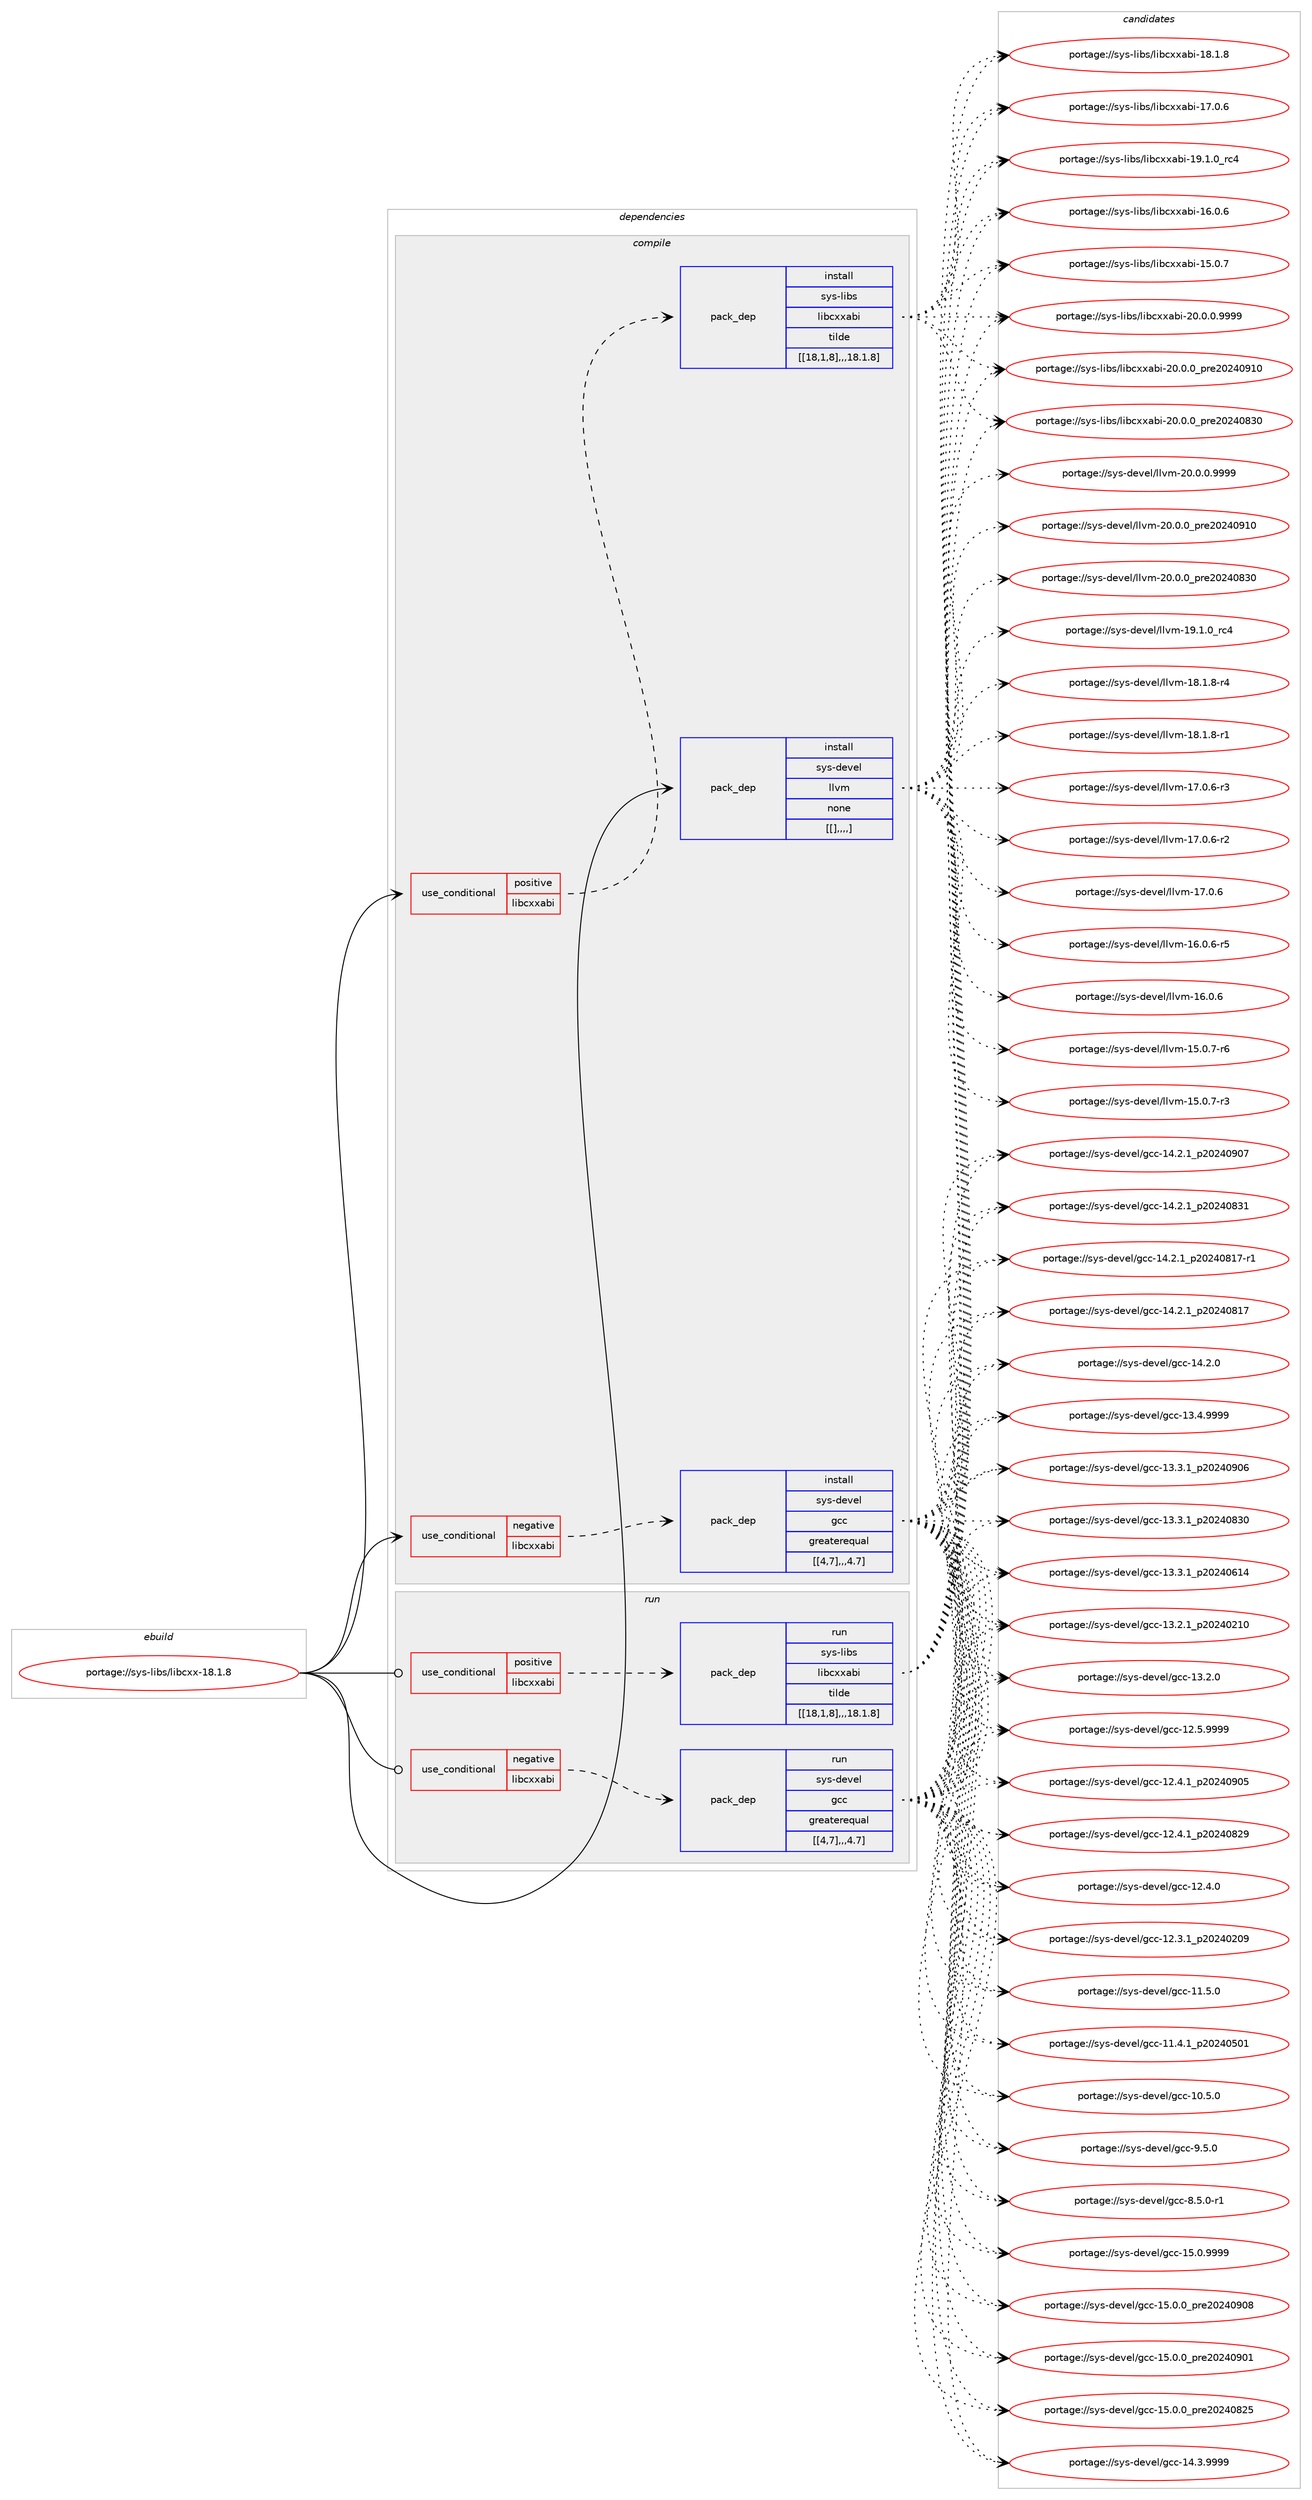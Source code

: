 digraph prolog {

# *************
# Graph options
# *************

newrank=true;
concentrate=true;
compound=true;
graph [rankdir=LR,fontname=Helvetica,fontsize=10,ranksep=1.5];#, ranksep=2.5, nodesep=0.2];
edge  [arrowhead=vee];
node  [fontname=Helvetica,fontsize=10];

# **********
# The ebuild
# **********

subgraph cluster_leftcol {
color=gray;
label=<<i>ebuild</i>>;
id [label="portage://sys-libs/libcxx-18.1.8", color=red, width=4, href="../sys-libs/libcxx-18.1.8.svg"];
}

# ****************
# The dependencies
# ****************

subgraph cluster_midcol {
color=gray;
label=<<i>dependencies</i>>;
subgraph cluster_compile {
fillcolor="#eeeeee";
style=filled;
label=<<i>compile</i>>;
subgraph cond122210 {
dependency459155 [label=<<TABLE BORDER="0" CELLBORDER="1" CELLSPACING="0" CELLPADDING="4"><TR><TD ROWSPAN="3" CELLPADDING="10">use_conditional</TD></TR><TR><TD>negative</TD></TR><TR><TD>libcxxabi</TD></TR></TABLE>>, shape=none, color=red];
subgraph pack333825 {
dependency459156 [label=<<TABLE BORDER="0" CELLBORDER="1" CELLSPACING="0" CELLPADDING="4" WIDTH="220"><TR><TD ROWSPAN="6" CELLPADDING="30">pack_dep</TD></TR><TR><TD WIDTH="110">install</TD></TR><TR><TD>sys-devel</TD></TR><TR><TD>gcc</TD></TR><TR><TD>greaterequal</TD></TR><TR><TD>[[4,7],,,4.7]</TD></TR></TABLE>>, shape=none, color=blue];
}
dependency459155:e -> dependency459156:w [weight=20,style="dashed",arrowhead="vee"];
}
id:e -> dependency459155:w [weight=20,style="solid",arrowhead="vee"];
subgraph cond122211 {
dependency459157 [label=<<TABLE BORDER="0" CELLBORDER="1" CELLSPACING="0" CELLPADDING="4"><TR><TD ROWSPAN="3" CELLPADDING="10">use_conditional</TD></TR><TR><TD>positive</TD></TR><TR><TD>libcxxabi</TD></TR></TABLE>>, shape=none, color=red];
subgraph pack333826 {
dependency459158 [label=<<TABLE BORDER="0" CELLBORDER="1" CELLSPACING="0" CELLPADDING="4" WIDTH="220"><TR><TD ROWSPAN="6" CELLPADDING="30">pack_dep</TD></TR><TR><TD WIDTH="110">install</TD></TR><TR><TD>sys-libs</TD></TR><TR><TD>libcxxabi</TD></TR><TR><TD>tilde</TD></TR><TR><TD>[[18,1,8],,,18.1.8]</TD></TR></TABLE>>, shape=none, color=blue];
}
dependency459157:e -> dependency459158:w [weight=20,style="dashed",arrowhead="vee"];
}
id:e -> dependency459157:w [weight=20,style="solid",arrowhead="vee"];
subgraph pack333827 {
dependency459159 [label=<<TABLE BORDER="0" CELLBORDER="1" CELLSPACING="0" CELLPADDING="4" WIDTH="220"><TR><TD ROWSPAN="6" CELLPADDING="30">pack_dep</TD></TR><TR><TD WIDTH="110">install</TD></TR><TR><TD>sys-devel</TD></TR><TR><TD>llvm</TD></TR><TR><TD>none</TD></TR><TR><TD>[[],,,,]</TD></TR></TABLE>>, shape=none, color=blue];
}
id:e -> dependency459159:w [weight=20,style="solid",arrowhead="vee"];
}
subgraph cluster_compileandrun {
fillcolor="#eeeeee";
style=filled;
label=<<i>compile and run</i>>;
}
subgraph cluster_run {
fillcolor="#eeeeee";
style=filled;
label=<<i>run</i>>;
subgraph cond122212 {
dependency459160 [label=<<TABLE BORDER="0" CELLBORDER="1" CELLSPACING="0" CELLPADDING="4"><TR><TD ROWSPAN="3" CELLPADDING="10">use_conditional</TD></TR><TR><TD>negative</TD></TR><TR><TD>libcxxabi</TD></TR></TABLE>>, shape=none, color=red];
subgraph pack333828 {
dependency459161 [label=<<TABLE BORDER="0" CELLBORDER="1" CELLSPACING="0" CELLPADDING="4" WIDTH="220"><TR><TD ROWSPAN="6" CELLPADDING="30">pack_dep</TD></TR><TR><TD WIDTH="110">run</TD></TR><TR><TD>sys-devel</TD></TR><TR><TD>gcc</TD></TR><TR><TD>greaterequal</TD></TR><TR><TD>[[4,7],,,4.7]</TD></TR></TABLE>>, shape=none, color=blue];
}
dependency459160:e -> dependency459161:w [weight=20,style="dashed",arrowhead="vee"];
}
id:e -> dependency459160:w [weight=20,style="solid",arrowhead="odot"];
subgraph cond122213 {
dependency459162 [label=<<TABLE BORDER="0" CELLBORDER="1" CELLSPACING="0" CELLPADDING="4"><TR><TD ROWSPAN="3" CELLPADDING="10">use_conditional</TD></TR><TR><TD>positive</TD></TR><TR><TD>libcxxabi</TD></TR></TABLE>>, shape=none, color=red];
subgraph pack333829 {
dependency459163 [label=<<TABLE BORDER="0" CELLBORDER="1" CELLSPACING="0" CELLPADDING="4" WIDTH="220"><TR><TD ROWSPAN="6" CELLPADDING="30">pack_dep</TD></TR><TR><TD WIDTH="110">run</TD></TR><TR><TD>sys-libs</TD></TR><TR><TD>libcxxabi</TD></TR><TR><TD>tilde</TD></TR><TR><TD>[[18,1,8],,,18.1.8]</TD></TR></TABLE>>, shape=none, color=blue];
}
dependency459162:e -> dependency459163:w [weight=20,style="dashed",arrowhead="vee"];
}
id:e -> dependency459162:w [weight=20,style="solid",arrowhead="odot"];
}
}

# **************
# The candidates
# **************

subgraph cluster_choices {
rank=same;
color=gray;
label=<<i>candidates</i>>;

subgraph choice333825 {
color=black;
nodesep=1;
choice1151211154510010111810110847103999945495346484657575757 [label="portage://sys-devel/gcc-15.0.9999", color=red, width=4,href="../sys-devel/gcc-15.0.9999.svg"];
choice1151211154510010111810110847103999945495346484648951121141015048505248574856 [label="portage://sys-devel/gcc-15.0.0_pre20240908", color=red, width=4,href="../sys-devel/gcc-15.0.0_pre20240908.svg"];
choice1151211154510010111810110847103999945495346484648951121141015048505248574849 [label="portage://sys-devel/gcc-15.0.0_pre20240901", color=red, width=4,href="../sys-devel/gcc-15.0.0_pre20240901.svg"];
choice1151211154510010111810110847103999945495346484648951121141015048505248565053 [label="portage://sys-devel/gcc-15.0.0_pre20240825", color=red, width=4,href="../sys-devel/gcc-15.0.0_pre20240825.svg"];
choice1151211154510010111810110847103999945495246514657575757 [label="portage://sys-devel/gcc-14.3.9999", color=red, width=4,href="../sys-devel/gcc-14.3.9999.svg"];
choice1151211154510010111810110847103999945495246504649951125048505248574855 [label="portage://sys-devel/gcc-14.2.1_p20240907", color=red, width=4,href="../sys-devel/gcc-14.2.1_p20240907.svg"];
choice1151211154510010111810110847103999945495246504649951125048505248565149 [label="portage://sys-devel/gcc-14.2.1_p20240831", color=red, width=4,href="../sys-devel/gcc-14.2.1_p20240831.svg"];
choice11512111545100101118101108471039999454952465046499511250485052485649554511449 [label="portage://sys-devel/gcc-14.2.1_p20240817-r1", color=red, width=4,href="../sys-devel/gcc-14.2.1_p20240817-r1.svg"];
choice1151211154510010111810110847103999945495246504649951125048505248564955 [label="portage://sys-devel/gcc-14.2.1_p20240817", color=red, width=4,href="../sys-devel/gcc-14.2.1_p20240817.svg"];
choice1151211154510010111810110847103999945495246504648 [label="portage://sys-devel/gcc-14.2.0", color=red, width=4,href="../sys-devel/gcc-14.2.0.svg"];
choice1151211154510010111810110847103999945495146524657575757 [label="portage://sys-devel/gcc-13.4.9999", color=red, width=4,href="../sys-devel/gcc-13.4.9999.svg"];
choice1151211154510010111810110847103999945495146514649951125048505248574854 [label="portage://sys-devel/gcc-13.3.1_p20240906", color=red, width=4,href="../sys-devel/gcc-13.3.1_p20240906.svg"];
choice1151211154510010111810110847103999945495146514649951125048505248565148 [label="portage://sys-devel/gcc-13.3.1_p20240830", color=red, width=4,href="../sys-devel/gcc-13.3.1_p20240830.svg"];
choice1151211154510010111810110847103999945495146514649951125048505248544952 [label="portage://sys-devel/gcc-13.3.1_p20240614", color=red, width=4,href="../sys-devel/gcc-13.3.1_p20240614.svg"];
choice1151211154510010111810110847103999945495146504649951125048505248504948 [label="portage://sys-devel/gcc-13.2.1_p20240210", color=red, width=4,href="../sys-devel/gcc-13.2.1_p20240210.svg"];
choice1151211154510010111810110847103999945495146504648 [label="portage://sys-devel/gcc-13.2.0", color=red, width=4,href="../sys-devel/gcc-13.2.0.svg"];
choice1151211154510010111810110847103999945495046534657575757 [label="portage://sys-devel/gcc-12.5.9999", color=red, width=4,href="../sys-devel/gcc-12.5.9999.svg"];
choice1151211154510010111810110847103999945495046524649951125048505248574853 [label="portage://sys-devel/gcc-12.4.1_p20240905", color=red, width=4,href="../sys-devel/gcc-12.4.1_p20240905.svg"];
choice1151211154510010111810110847103999945495046524649951125048505248565057 [label="portage://sys-devel/gcc-12.4.1_p20240829", color=red, width=4,href="../sys-devel/gcc-12.4.1_p20240829.svg"];
choice1151211154510010111810110847103999945495046524648 [label="portage://sys-devel/gcc-12.4.0", color=red, width=4,href="../sys-devel/gcc-12.4.0.svg"];
choice1151211154510010111810110847103999945495046514649951125048505248504857 [label="portage://sys-devel/gcc-12.3.1_p20240209", color=red, width=4,href="../sys-devel/gcc-12.3.1_p20240209.svg"];
choice1151211154510010111810110847103999945494946534648 [label="portage://sys-devel/gcc-11.5.0", color=red, width=4,href="../sys-devel/gcc-11.5.0.svg"];
choice1151211154510010111810110847103999945494946524649951125048505248534849 [label="portage://sys-devel/gcc-11.4.1_p20240501", color=red, width=4,href="../sys-devel/gcc-11.4.1_p20240501.svg"];
choice1151211154510010111810110847103999945494846534648 [label="portage://sys-devel/gcc-10.5.0", color=red, width=4,href="../sys-devel/gcc-10.5.0.svg"];
choice11512111545100101118101108471039999455746534648 [label="portage://sys-devel/gcc-9.5.0", color=red, width=4,href="../sys-devel/gcc-9.5.0.svg"];
choice115121115451001011181011084710399994556465346484511449 [label="portage://sys-devel/gcc-8.5.0-r1", color=red, width=4,href="../sys-devel/gcc-8.5.0-r1.svg"];
dependency459156:e -> choice1151211154510010111810110847103999945495346484657575757:w [style=dotted,weight="100"];
dependency459156:e -> choice1151211154510010111810110847103999945495346484648951121141015048505248574856:w [style=dotted,weight="100"];
dependency459156:e -> choice1151211154510010111810110847103999945495346484648951121141015048505248574849:w [style=dotted,weight="100"];
dependency459156:e -> choice1151211154510010111810110847103999945495346484648951121141015048505248565053:w [style=dotted,weight="100"];
dependency459156:e -> choice1151211154510010111810110847103999945495246514657575757:w [style=dotted,weight="100"];
dependency459156:e -> choice1151211154510010111810110847103999945495246504649951125048505248574855:w [style=dotted,weight="100"];
dependency459156:e -> choice1151211154510010111810110847103999945495246504649951125048505248565149:w [style=dotted,weight="100"];
dependency459156:e -> choice11512111545100101118101108471039999454952465046499511250485052485649554511449:w [style=dotted,weight="100"];
dependency459156:e -> choice1151211154510010111810110847103999945495246504649951125048505248564955:w [style=dotted,weight="100"];
dependency459156:e -> choice1151211154510010111810110847103999945495246504648:w [style=dotted,weight="100"];
dependency459156:e -> choice1151211154510010111810110847103999945495146524657575757:w [style=dotted,weight="100"];
dependency459156:e -> choice1151211154510010111810110847103999945495146514649951125048505248574854:w [style=dotted,weight="100"];
dependency459156:e -> choice1151211154510010111810110847103999945495146514649951125048505248565148:w [style=dotted,weight="100"];
dependency459156:e -> choice1151211154510010111810110847103999945495146514649951125048505248544952:w [style=dotted,weight="100"];
dependency459156:e -> choice1151211154510010111810110847103999945495146504649951125048505248504948:w [style=dotted,weight="100"];
dependency459156:e -> choice1151211154510010111810110847103999945495146504648:w [style=dotted,weight="100"];
dependency459156:e -> choice1151211154510010111810110847103999945495046534657575757:w [style=dotted,weight="100"];
dependency459156:e -> choice1151211154510010111810110847103999945495046524649951125048505248574853:w [style=dotted,weight="100"];
dependency459156:e -> choice1151211154510010111810110847103999945495046524649951125048505248565057:w [style=dotted,weight="100"];
dependency459156:e -> choice1151211154510010111810110847103999945495046524648:w [style=dotted,weight="100"];
dependency459156:e -> choice1151211154510010111810110847103999945495046514649951125048505248504857:w [style=dotted,weight="100"];
dependency459156:e -> choice1151211154510010111810110847103999945494946534648:w [style=dotted,weight="100"];
dependency459156:e -> choice1151211154510010111810110847103999945494946524649951125048505248534849:w [style=dotted,weight="100"];
dependency459156:e -> choice1151211154510010111810110847103999945494846534648:w [style=dotted,weight="100"];
dependency459156:e -> choice11512111545100101118101108471039999455746534648:w [style=dotted,weight="100"];
dependency459156:e -> choice115121115451001011181011084710399994556465346484511449:w [style=dotted,weight="100"];
}
subgraph choice333826 {
color=black;
nodesep=1;
choice11512111545108105981154710810598991201209798105455048464846484657575757 [label="portage://sys-libs/libcxxabi-20.0.0.9999", color=red, width=4,href="../sys-libs/libcxxabi-20.0.0.9999.svg"];
choice1151211154510810598115471081059899120120979810545504846484648951121141015048505248574948 [label="portage://sys-libs/libcxxabi-20.0.0_pre20240910", color=red, width=4,href="../sys-libs/libcxxabi-20.0.0_pre20240910.svg"];
choice1151211154510810598115471081059899120120979810545504846484648951121141015048505248565148 [label="portage://sys-libs/libcxxabi-20.0.0_pre20240830", color=red, width=4,href="../sys-libs/libcxxabi-20.0.0_pre20240830.svg"];
choice1151211154510810598115471081059899120120979810545495746494648951149952 [label="portage://sys-libs/libcxxabi-19.1.0_rc4", color=red, width=4,href="../sys-libs/libcxxabi-19.1.0_rc4.svg"];
choice1151211154510810598115471081059899120120979810545495646494656 [label="portage://sys-libs/libcxxabi-18.1.8", color=red, width=4,href="../sys-libs/libcxxabi-18.1.8.svg"];
choice1151211154510810598115471081059899120120979810545495546484654 [label="portage://sys-libs/libcxxabi-17.0.6", color=red, width=4,href="../sys-libs/libcxxabi-17.0.6.svg"];
choice1151211154510810598115471081059899120120979810545495446484654 [label="portage://sys-libs/libcxxabi-16.0.6", color=red, width=4,href="../sys-libs/libcxxabi-16.0.6.svg"];
choice1151211154510810598115471081059899120120979810545495346484655 [label="portage://sys-libs/libcxxabi-15.0.7", color=red, width=4,href="../sys-libs/libcxxabi-15.0.7.svg"];
dependency459158:e -> choice11512111545108105981154710810598991201209798105455048464846484657575757:w [style=dotted,weight="100"];
dependency459158:e -> choice1151211154510810598115471081059899120120979810545504846484648951121141015048505248574948:w [style=dotted,weight="100"];
dependency459158:e -> choice1151211154510810598115471081059899120120979810545504846484648951121141015048505248565148:w [style=dotted,weight="100"];
dependency459158:e -> choice1151211154510810598115471081059899120120979810545495746494648951149952:w [style=dotted,weight="100"];
dependency459158:e -> choice1151211154510810598115471081059899120120979810545495646494656:w [style=dotted,weight="100"];
dependency459158:e -> choice1151211154510810598115471081059899120120979810545495546484654:w [style=dotted,weight="100"];
dependency459158:e -> choice1151211154510810598115471081059899120120979810545495446484654:w [style=dotted,weight="100"];
dependency459158:e -> choice1151211154510810598115471081059899120120979810545495346484655:w [style=dotted,weight="100"];
}
subgraph choice333827 {
color=black;
nodesep=1;
choice1151211154510010111810110847108108118109455048464846484657575757 [label="portage://sys-devel/llvm-20.0.0.9999", color=red, width=4,href="../sys-devel/llvm-20.0.0.9999.svg"];
choice115121115451001011181011084710810811810945504846484648951121141015048505248574948 [label="portage://sys-devel/llvm-20.0.0_pre20240910", color=red, width=4,href="../sys-devel/llvm-20.0.0_pre20240910.svg"];
choice115121115451001011181011084710810811810945504846484648951121141015048505248565148 [label="portage://sys-devel/llvm-20.0.0_pre20240830", color=red, width=4,href="../sys-devel/llvm-20.0.0_pre20240830.svg"];
choice115121115451001011181011084710810811810945495746494648951149952 [label="portage://sys-devel/llvm-19.1.0_rc4", color=red, width=4,href="../sys-devel/llvm-19.1.0_rc4.svg"];
choice1151211154510010111810110847108108118109454956464946564511452 [label="portage://sys-devel/llvm-18.1.8-r4", color=red, width=4,href="../sys-devel/llvm-18.1.8-r4.svg"];
choice1151211154510010111810110847108108118109454956464946564511449 [label="portage://sys-devel/llvm-18.1.8-r1", color=red, width=4,href="../sys-devel/llvm-18.1.8-r1.svg"];
choice1151211154510010111810110847108108118109454955464846544511451 [label="portage://sys-devel/llvm-17.0.6-r3", color=red, width=4,href="../sys-devel/llvm-17.0.6-r3.svg"];
choice1151211154510010111810110847108108118109454955464846544511450 [label="portage://sys-devel/llvm-17.0.6-r2", color=red, width=4,href="../sys-devel/llvm-17.0.6-r2.svg"];
choice115121115451001011181011084710810811810945495546484654 [label="portage://sys-devel/llvm-17.0.6", color=red, width=4,href="../sys-devel/llvm-17.0.6.svg"];
choice1151211154510010111810110847108108118109454954464846544511453 [label="portage://sys-devel/llvm-16.0.6-r5", color=red, width=4,href="../sys-devel/llvm-16.0.6-r5.svg"];
choice115121115451001011181011084710810811810945495446484654 [label="portage://sys-devel/llvm-16.0.6", color=red, width=4,href="../sys-devel/llvm-16.0.6.svg"];
choice1151211154510010111810110847108108118109454953464846554511454 [label="portage://sys-devel/llvm-15.0.7-r6", color=red, width=4,href="../sys-devel/llvm-15.0.7-r6.svg"];
choice1151211154510010111810110847108108118109454953464846554511451 [label="portage://sys-devel/llvm-15.0.7-r3", color=red, width=4,href="../sys-devel/llvm-15.0.7-r3.svg"];
dependency459159:e -> choice1151211154510010111810110847108108118109455048464846484657575757:w [style=dotted,weight="100"];
dependency459159:e -> choice115121115451001011181011084710810811810945504846484648951121141015048505248574948:w [style=dotted,weight="100"];
dependency459159:e -> choice115121115451001011181011084710810811810945504846484648951121141015048505248565148:w [style=dotted,weight="100"];
dependency459159:e -> choice115121115451001011181011084710810811810945495746494648951149952:w [style=dotted,weight="100"];
dependency459159:e -> choice1151211154510010111810110847108108118109454956464946564511452:w [style=dotted,weight="100"];
dependency459159:e -> choice1151211154510010111810110847108108118109454956464946564511449:w [style=dotted,weight="100"];
dependency459159:e -> choice1151211154510010111810110847108108118109454955464846544511451:w [style=dotted,weight="100"];
dependency459159:e -> choice1151211154510010111810110847108108118109454955464846544511450:w [style=dotted,weight="100"];
dependency459159:e -> choice115121115451001011181011084710810811810945495546484654:w [style=dotted,weight="100"];
dependency459159:e -> choice1151211154510010111810110847108108118109454954464846544511453:w [style=dotted,weight="100"];
dependency459159:e -> choice115121115451001011181011084710810811810945495446484654:w [style=dotted,weight="100"];
dependency459159:e -> choice1151211154510010111810110847108108118109454953464846554511454:w [style=dotted,weight="100"];
dependency459159:e -> choice1151211154510010111810110847108108118109454953464846554511451:w [style=dotted,weight="100"];
}
subgraph choice333828 {
color=black;
nodesep=1;
choice1151211154510010111810110847103999945495346484657575757 [label="portage://sys-devel/gcc-15.0.9999", color=red, width=4,href="../sys-devel/gcc-15.0.9999.svg"];
choice1151211154510010111810110847103999945495346484648951121141015048505248574856 [label="portage://sys-devel/gcc-15.0.0_pre20240908", color=red, width=4,href="../sys-devel/gcc-15.0.0_pre20240908.svg"];
choice1151211154510010111810110847103999945495346484648951121141015048505248574849 [label="portage://sys-devel/gcc-15.0.0_pre20240901", color=red, width=4,href="../sys-devel/gcc-15.0.0_pre20240901.svg"];
choice1151211154510010111810110847103999945495346484648951121141015048505248565053 [label="portage://sys-devel/gcc-15.0.0_pre20240825", color=red, width=4,href="../sys-devel/gcc-15.0.0_pre20240825.svg"];
choice1151211154510010111810110847103999945495246514657575757 [label="portage://sys-devel/gcc-14.3.9999", color=red, width=4,href="../sys-devel/gcc-14.3.9999.svg"];
choice1151211154510010111810110847103999945495246504649951125048505248574855 [label="portage://sys-devel/gcc-14.2.1_p20240907", color=red, width=4,href="../sys-devel/gcc-14.2.1_p20240907.svg"];
choice1151211154510010111810110847103999945495246504649951125048505248565149 [label="portage://sys-devel/gcc-14.2.1_p20240831", color=red, width=4,href="../sys-devel/gcc-14.2.1_p20240831.svg"];
choice11512111545100101118101108471039999454952465046499511250485052485649554511449 [label="portage://sys-devel/gcc-14.2.1_p20240817-r1", color=red, width=4,href="../sys-devel/gcc-14.2.1_p20240817-r1.svg"];
choice1151211154510010111810110847103999945495246504649951125048505248564955 [label="portage://sys-devel/gcc-14.2.1_p20240817", color=red, width=4,href="../sys-devel/gcc-14.2.1_p20240817.svg"];
choice1151211154510010111810110847103999945495246504648 [label="portage://sys-devel/gcc-14.2.0", color=red, width=4,href="../sys-devel/gcc-14.2.0.svg"];
choice1151211154510010111810110847103999945495146524657575757 [label="portage://sys-devel/gcc-13.4.9999", color=red, width=4,href="../sys-devel/gcc-13.4.9999.svg"];
choice1151211154510010111810110847103999945495146514649951125048505248574854 [label="portage://sys-devel/gcc-13.3.1_p20240906", color=red, width=4,href="../sys-devel/gcc-13.3.1_p20240906.svg"];
choice1151211154510010111810110847103999945495146514649951125048505248565148 [label="portage://sys-devel/gcc-13.3.1_p20240830", color=red, width=4,href="../sys-devel/gcc-13.3.1_p20240830.svg"];
choice1151211154510010111810110847103999945495146514649951125048505248544952 [label="portage://sys-devel/gcc-13.3.1_p20240614", color=red, width=4,href="../sys-devel/gcc-13.3.1_p20240614.svg"];
choice1151211154510010111810110847103999945495146504649951125048505248504948 [label="portage://sys-devel/gcc-13.2.1_p20240210", color=red, width=4,href="../sys-devel/gcc-13.2.1_p20240210.svg"];
choice1151211154510010111810110847103999945495146504648 [label="portage://sys-devel/gcc-13.2.0", color=red, width=4,href="../sys-devel/gcc-13.2.0.svg"];
choice1151211154510010111810110847103999945495046534657575757 [label="portage://sys-devel/gcc-12.5.9999", color=red, width=4,href="../sys-devel/gcc-12.5.9999.svg"];
choice1151211154510010111810110847103999945495046524649951125048505248574853 [label="portage://sys-devel/gcc-12.4.1_p20240905", color=red, width=4,href="../sys-devel/gcc-12.4.1_p20240905.svg"];
choice1151211154510010111810110847103999945495046524649951125048505248565057 [label="portage://sys-devel/gcc-12.4.1_p20240829", color=red, width=4,href="../sys-devel/gcc-12.4.1_p20240829.svg"];
choice1151211154510010111810110847103999945495046524648 [label="portage://sys-devel/gcc-12.4.0", color=red, width=4,href="../sys-devel/gcc-12.4.0.svg"];
choice1151211154510010111810110847103999945495046514649951125048505248504857 [label="portage://sys-devel/gcc-12.3.1_p20240209", color=red, width=4,href="../sys-devel/gcc-12.3.1_p20240209.svg"];
choice1151211154510010111810110847103999945494946534648 [label="portage://sys-devel/gcc-11.5.0", color=red, width=4,href="../sys-devel/gcc-11.5.0.svg"];
choice1151211154510010111810110847103999945494946524649951125048505248534849 [label="portage://sys-devel/gcc-11.4.1_p20240501", color=red, width=4,href="../sys-devel/gcc-11.4.1_p20240501.svg"];
choice1151211154510010111810110847103999945494846534648 [label="portage://sys-devel/gcc-10.5.0", color=red, width=4,href="../sys-devel/gcc-10.5.0.svg"];
choice11512111545100101118101108471039999455746534648 [label="portage://sys-devel/gcc-9.5.0", color=red, width=4,href="../sys-devel/gcc-9.5.0.svg"];
choice115121115451001011181011084710399994556465346484511449 [label="portage://sys-devel/gcc-8.5.0-r1", color=red, width=4,href="../sys-devel/gcc-8.5.0-r1.svg"];
dependency459161:e -> choice1151211154510010111810110847103999945495346484657575757:w [style=dotted,weight="100"];
dependency459161:e -> choice1151211154510010111810110847103999945495346484648951121141015048505248574856:w [style=dotted,weight="100"];
dependency459161:e -> choice1151211154510010111810110847103999945495346484648951121141015048505248574849:w [style=dotted,weight="100"];
dependency459161:e -> choice1151211154510010111810110847103999945495346484648951121141015048505248565053:w [style=dotted,weight="100"];
dependency459161:e -> choice1151211154510010111810110847103999945495246514657575757:w [style=dotted,weight="100"];
dependency459161:e -> choice1151211154510010111810110847103999945495246504649951125048505248574855:w [style=dotted,weight="100"];
dependency459161:e -> choice1151211154510010111810110847103999945495246504649951125048505248565149:w [style=dotted,weight="100"];
dependency459161:e -> choice11512111545100101118101108471039999454952465046499511250485052485649554511449:w [style=dotted,weight="100"];
dependency459161:e -> choice1151211154510010111810110847103999945495246504649951125048505248564955:w [style=dotted,weight="100"];
dependency459161:e -> choice1151211154510010111810110847103999945495246504648:w [style=dotted,weight="100"];
dependency459161:e -> choice1151211154510010111810110847103999945495146524657575757:w [style=dotted,weight="100"];
dependency459161:e -> choice1151211154510010111810110847103999945495146514649951125048505248574854:w [style=dotted,weight="100"];
dependency459161:e -> choice1151211154510010111810110847103999945495146514649951125048505248565148:w [style=dotted,weight="100"];
dependency459161:e -> choice1151211154510010111810110847103999945495146514649951125048505248544952:w [style=dotted,weight="100"];
dependency459161:e -> choice1151211154510010111810110847103999945495146504649951125048505248504948:w [style=dotted,weight="100"];
dependency459161:e -> choice1151211154510010111810110847103999945495146504648:w [style=dotted,weight="100"];
dependency459161:e -> choice1151211154510010111810110847103999945495046534657575757:w [style=dotted,weight="100"];
dependency459161:e -> choice1151211154510010111810110847103999945495046524649951125048505248574853:w [style=dotted,weight="100"];
dependency459161:e -> choice1151211154510010111810110847103999945495046524649951125048505248565057:w [style=dotted,weight="100"];
dependency459161:e -> choice1151211154510010111810110847103999945495046524648:w [style=dotted,weight="100"];
dependency459161:e -> choice1151211154510010111810110847103999945495046514649951125048505248504857:w [style=dotted,weight="100"];
dependency459161:e -> choice1151211154510010111810110847103999945494946534648:w [style=dotted,weight="100"];
dependency459161:e -> choice1151211154510010111810110847103999945494946524649951125048505248534849:w [style=dotted,weight="100"];
dependency459161:e -> choice1151211154510010111810110847103999945494846534648:w [style=dotted,weight="100"];
dependency459161:e -> choice11512111545100101118101108471039999455746534648:w [style=dotted,weight="100"];
dependency459161:e -> choice115121115451001011181011084710399994556465346484511449:w [style=dotted,weight="100"];
}
subgraph choice333829 {
color=black;
nodesep=1;
choice11512111545108105981154710810598991201209798105455048464846484657575757 [label="portage://sys-libs/libcxxabi-20.0.0.9999", color=red, width=4,href="../sys-libs/libcxxabi-20.0.0.9999.svg"];
choice1151211154510810598115471081059899120120979810545504846484648951121141015048505248574948 [label="portage://sys-libs/libcxxabi-20.0.0_pre20240910", color=red, width=4,href="../sys-libs/libcxxabi-20.0.0_pre20240910.svg"];
choice1151211154510810598115471081059899120120979810545504846484648951121141015048505248565148 [label="portage://sys-libs/libcxxabi-20.0.0_pre20240830", color=red, width=4,href="../sys-libs/libcxxabi-20.0.0_pre20240830.svg"];
choice1151211154510810598115471081059899120120979810545495746494648951149952 [label="portage://sys-libs/libcxxabi-19.1.0_rc4", color=red, width=4,href="../sys-libs/libcxxabi-19.1.0_rc4.svg"];
choice1151211154510810598115471081059899120120979810545495646494656 [label="portage://sys-libs/libcxxabi-18.1.8", color=red, width=4,href="../sys-libs/libcxxabi-18.1.8.svg"];
choice1151211154510810598115471081059899120120979810545495546484654 [label="portage://sys-libs/libcxxabi-17.0.6", color=red, width=4,href="../sys-libs/libcxxabi-17.0.6.svg"];
choice1151211154510810598115471081059899120120979810545495446484654 [label="portage://sys-libs/libcxxabi-16.0.6", color=red, width=4,href="../sys-libs/libcxxabi-16.0.6.svg"];
choice1151211154510810598115471081059899120120979810545495346484655 [label="portage://sys-libs/libcxxabi-15.0.7", color=red, width=4,href="../sys-libs/libcxxabi-15.0.7.svg"];
dependency459163:e -> choice11512111545108105981154710810598991201209798105455048464846484657575757:w [style=dotted,weight="100"];
dependency459163:e -> choice1151211154510810598115471081059899120120979810545504846484648951121141015048505248574948:w [style=dotted,weight="100"];
dependency459163:e -> choice1151211154510810598115471081059899120120979810545504846484648951121141015048505248565148:w [style=dotted,weight="100"];
dependency459163:e -> choice1151211154510810598115471081059899120120979810545495746494648951149952:w [style=dotted,weight="100"];
dependency459163:e -> choice1151211154510810598115471081059899120120979810545495646494656:w [style=dotted,weight="100"];
dependency459163:e -> choice1151211154510810598115471081059899120120979810545495546484654:w [style=dotted,weight="100"];
dependency459163:e -> choice1151211154510810598115471081059899120120979810545495446484654:w [style=dotted,weight="100"];
dependency459163:e -> choice1151211154510810598115471081059899120120979810545495346484655:w [style=dotted,weight="100"];
}
}

}
